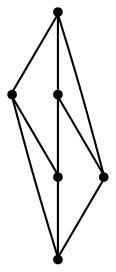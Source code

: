 graph {
  node [shape=point,comment="{\"directed\":false,\"doi\":\"10.1007/11618058_38\",\"figure\":\"5 (1)\"}"]

  v0 [pos="515.7209302325581,2028.2916704813633"]
  v1 [pos="494.5920012718023,2287.4166806538897"]
  v2 [pos="413.95200763081397,2135.1041475931797"]
  v3 [pos="312.1830770803053,2166.791661580403"]
  v4 [pos="241.9825098791788,2257.7291806538897"]
  v5 [pos="213.9147943541061,2028.2916704813633"]

  v0 -- v1 [id="-1",pos="515.7209302325581,2028.2916704813633 494.5920012718023,2287.4166806538897 494.5920012718023,2287.4166806538897 494.5920012718023,2287.4166806538897"]
  v5 -- v0 [id="-2",pos="213.9147943541061,2028.2916704813633 515.7209302325581,2028.2916704813633 515.7209302325581,2028.2916704813633 515.7209302325581,2028.2916704813633"]
  v5 -- v3 [id="-3",pos="213.9147943541061,2028.2916704813633 312.1830770803053,2166.791661580403 312.1830770803053,2166.791661580403 312.1830770803053,2166.791661580403"]
  v5 -- v4 [id="-4",pos="213.9147943541061,2028.2916704813633 241.9825098791788,2257.7291806538897 241.9825098791788,2257.7291806538897 241.9825098791788,2257.7291806538897"]
  v4 -- v1 [id="-5",pos="241.9825098791788,2257.7291806538897 494.5920012718023,2287.4166806538897 494.5920012718023,2287.4166806538897 494.5920012718023,2287.4166806538897"]
  v4 -- v3 [id="-6",pos="241.9825098791788,2257.7291806538897 312.1830770803053,2166.791661580403 312.1830770803053,2166.791661580403 312.1830770803053,2166.791661580403"]
  v3 -- v2 [id="-7",pos="312.1830770803053,2166.791661580403 413.95200763081397,2135.1041475931797 413.95200763081397,2135.1041475931797 413.95200763081397,2135.1041475931797"]
  v2 -- v0 [id="-8",pos="413.95200763081397,2135.1041475931797 515.7209302325581,2028.2916704813633 515.7209302325581,2028.2916704813633 515.7209302325581,2028.2916704813633"]
  v1 -- v2 [id="-9",pos="494.5920012718023,2287.4166806538897 413.95200763081397,2135.1041475931797 413.95200763081397,2135.1041475931797 413.95200763081397,2135.1041475931797"]
}